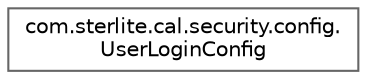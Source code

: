 digraph "Graphical Class Hierarchy"
{
 // LATEX_PDF_SIZE
  bgcolor="transparent";
  edge [fontname=Helvetica,fontsize=10,labelfontname=Helvetica,labelfontsize=10];
  node [fontname=Helvetica,fontsize=10,shape=box,height=0.2,width=0.4];
  rankdir="LR";
  Node0 [id="Node000000",label="com.sterlite.cal.security.config.\lUserLoginConfig",height=0.2,width=0.4,color="grey40", fillcolor="white", style="filled",URL="$classcom_1_1sterlite_1_1cal_1_1security_1_1config_1_1_user_login_config.html",tooltip=" "];
}
